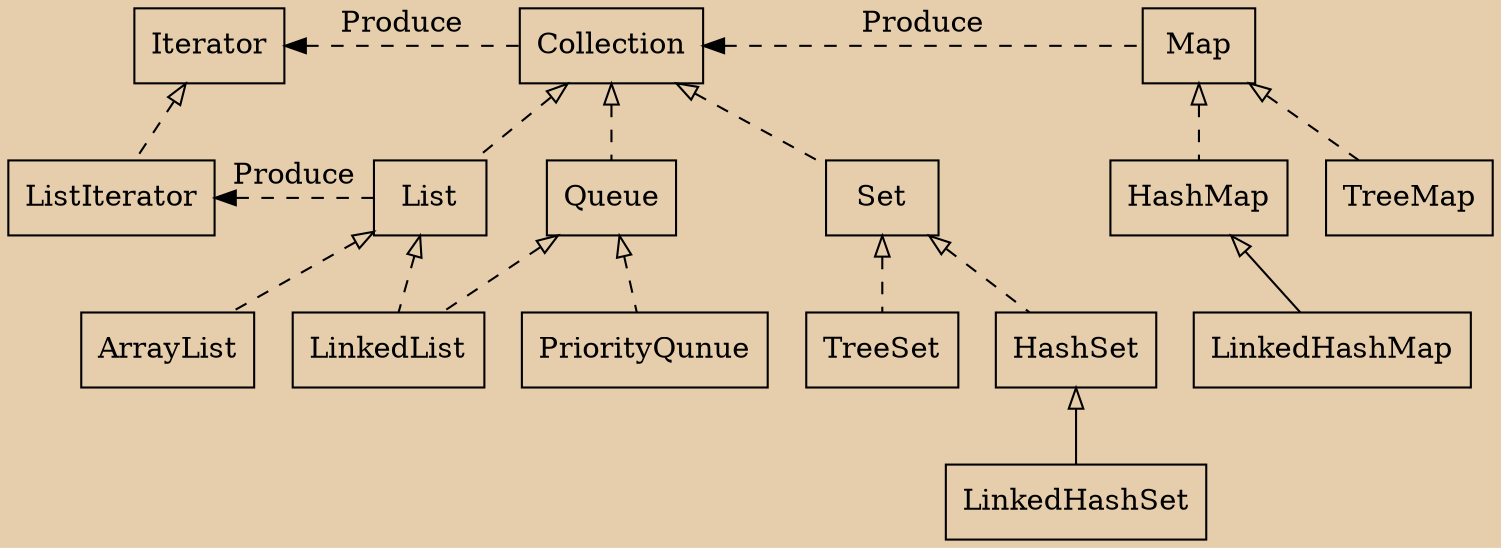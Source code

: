 digraph Collection{
  bgcolor="#E6CEAC"
  style="invis"
  node[shape=box]
  {
    edge[dir=back]
    Collection ->{List,Set,Queue}[style="dashed",arrowtail="empty"]
    List ->{ArrayList,LinkedList}[style="dashed",arrowtail="empty"]
    Set ->{HashSet,TreeSet}[style="dashed",arrowtail="empty"]
    Queue -> {PriorityQunue,LinkedList}[style="dashed",arrowtail="empty"]
    Collection -> Map[style="dashed",label="Produce"]
    Iterator -> Collection[style="dashed",label="Produce"]
    Iterator -> ListIterator[style="dashed",arrowtail="empty",dir=back]
    ListIterator -> List[style="dashed",label="Produce"]
    {rank=same;List,ListIterator}
    {rank=same;Collection,Map,Iterator}
    Map ->{HashMap,TreeMap}[style="dashed",arrowtail="empty"]
  }
  {
    edge[dir=back]
    HashMap -> LinkedHashMap[arrowtail="empty"]
    HashSet ->LinkedHashSet[arrowtail="empty"]
  }


}
